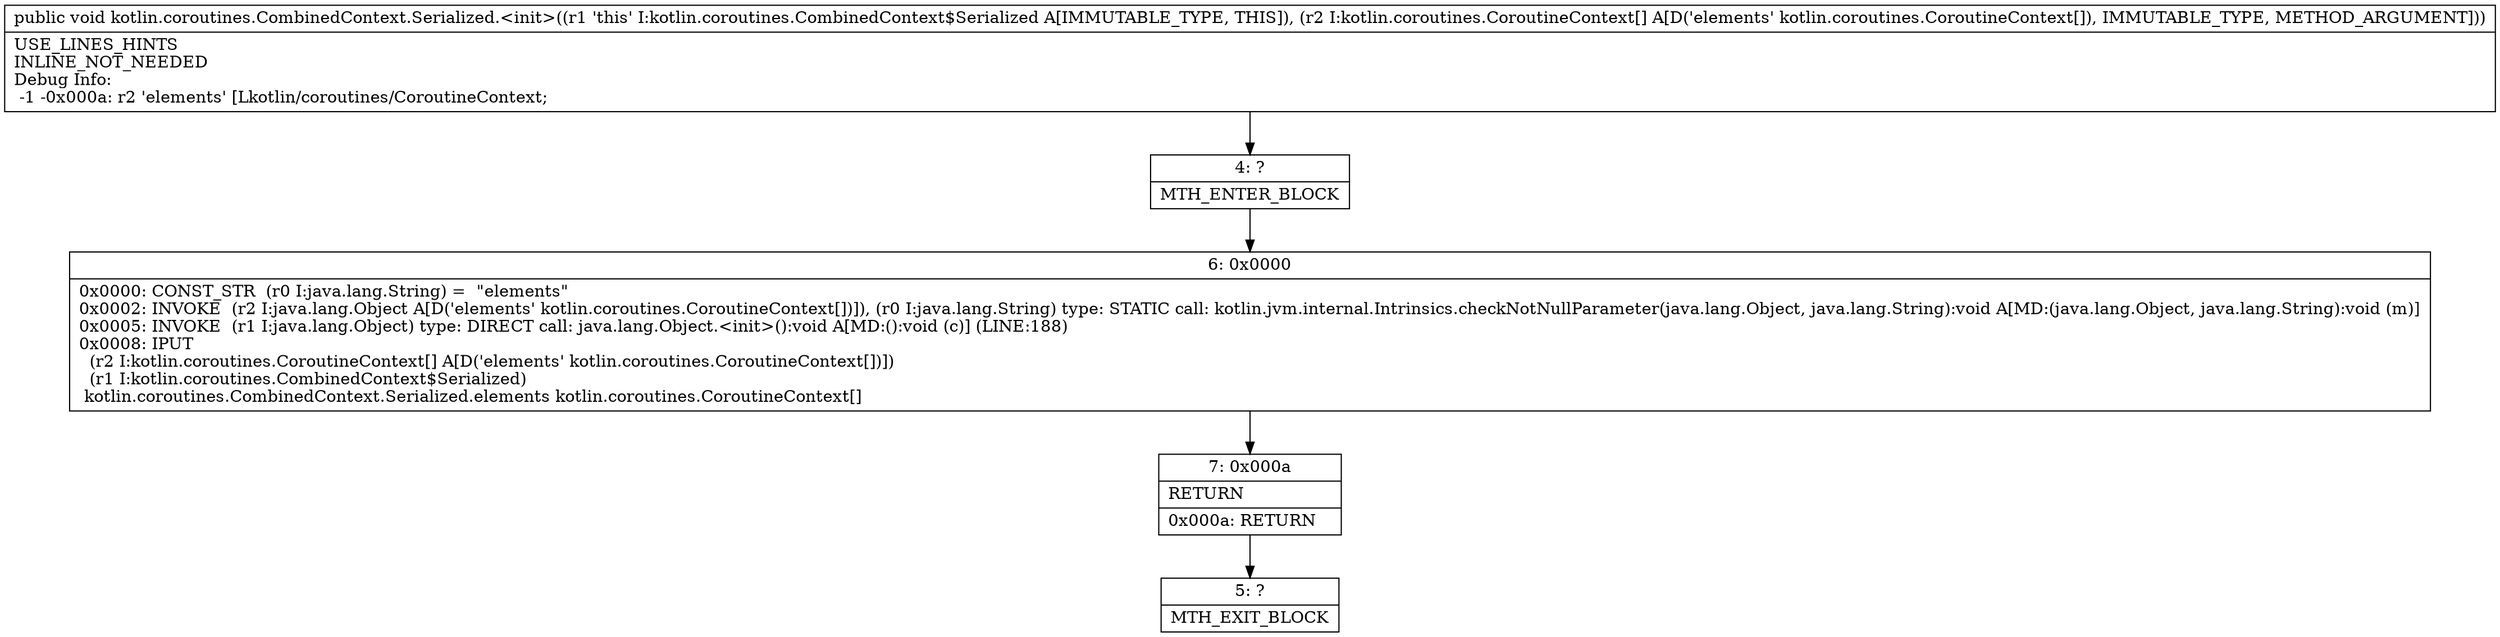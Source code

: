 digraph "CFG forkotlin.coroutines.CombinedContext.Serialized.\<init\>([Lkotlin\/coroutines\/CoroutineContext;)V" {
Node_4 [shape=record,label="{4\:\ ?|MTH_ENTER_BLOCK\l}"];
Node_6 [shape=record,label="{6\:\ 0x0000|0x0000: CONST_STR  (r0 I:java.lang.String) =  \"elements\" \l0x0002: INVOKE  (r2 I:java.lang.Object A[D('elements' kotlin.coroutines.CoroutineContext[])]), (r0 I:java.lang.String) type: STATIC call: kotlin.jvm.internal.Intrinsics.checkNotNullParameter(java.lang.Object, java.lang.String):void A[MD:(java.lang.Object, java.lang.String):void (m)]\l0x0005: INVOKE  (r1 I:java.lang.Object) type: DIRECT call: java.lang.Object.\<init\>():void A[MD:():void (c)] (LINE:188)\l0x0008: IPUT  \l  (r2 I:kotlin.coroutines.CoroutineContext[] A[D('elements' kotlin.coroutines.CoroutineContext[])])\l  (r1 I:kotlin.coroutines.CombinedContext$Serialized)\l kotlin.coroutines.CombinedContext.Serialized.elements kotlin.coroutines.CoroutineContext[] \l}"];
Node_7 [shape=record,label="{7\:\ 0x000a|RETURN\l|0x000a: RETURN   \l}"];
Node_5 [shape=record,label="{5\:\ ?|MTH_EXIT_BLOCK\l}"];
MethodNode[shape=record,label="{public void kotlin.coroutines.CombinedContext.Serialized.\<init\>((r1 'this' I:kotlin.coroutines.CombinedContext$Serialized A[IMMUTABLE_TYPE, THIS]), (r2 I:kotlin.coroutines.CoroutineContext[] A[D('elements' kotlin.coroutines.CoroutineContext[]), IMMUTABLE_TYPE, METHOD_ARGUMENT]))  | USE_LINES_HINTS\lINLINE_NOT_NEEDED\lDebug Info:\l  \-1 \-0x000a: r2 'elements' [Lkotlin\/coroutines\/CoroutineContext;\l}"];
MethodNode -> Node_4;Node_4 -> Node_6;
Node_6 -> Node_7;
Node_7 -> Node_5;
}

